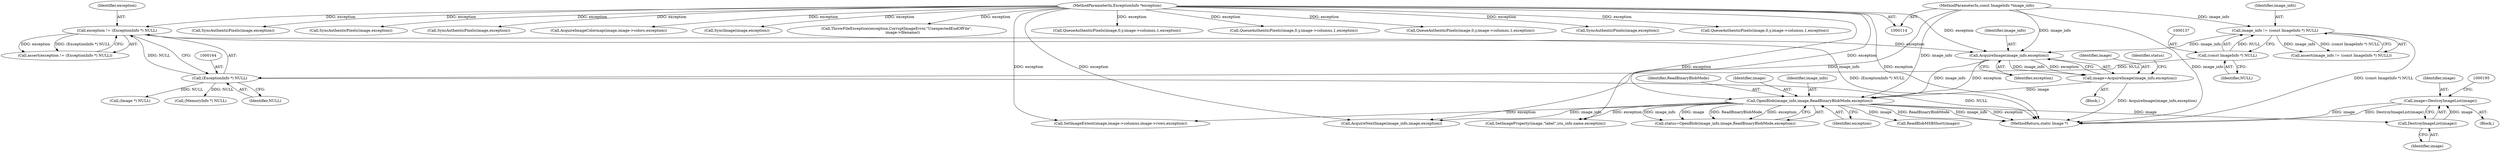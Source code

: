 digraph "0_ImageMagick_ce98a7acbcfca7f0a178f4b1e7b957e419e0cc99@pointer" {
"1000189" [label="(Call,image=DestroyImageList(image))"];
"1000191" [label="(Call,DestroyImageList(image))"];
"1000179" [label="(Call,OpenBlob(image_info,image,ReadBinaryBlobMode,exception))"];
"1000174" [label="(Call,AcquireImage(image_info,exception))"];
"1000134" [label="(Call,image_info != (const ImageInfo *) NULL)"];
"1000115" [label="(MethodParameterIn,const ImageInfo *image_info)"];
"1000136" [label="(Call,(const ImageInfo *) NULL)"];
"1000161" [label="(Call,exception != (ExceptionInfo *) NULL)"];
"1000116" [label="(MethodParameterIn,ExceptionInfo *exception)"];
"1000163" [label="(Call,(ExceptionInfo *) NULL)"];
"1000172" [label="(Call,image=AcquireImage(image_info,exception))"];
"1000161" [label="(Call,exception != (ExceptionInfo *) NULL)"];
"1001539" [label="(Call,SyncAuthenticPixels(image,exception))"];
"1000138" [label="(Identifier,NULL)"];
"1000191" [label="(Call,DestroyImageList(image))"];
"1000160" [label="(Call,assert(exception != (ExceptionInfo *) NULL))"];
"1000165" [label="(Identifier,NULL)"];
"1001929" [label="(Call,SyncAuthenticPixels(image,exception))"];
"1000183" [label="(Identifier,exception)"];
"1000180" [label="(Identifier,image_info)"];
"1000201" [label="(Call,ReadBlobMSBShort(image))"];
"1000163" [label="(Call,(ExceptionInfo *) NULL)"];
"1001716" [label="(Call,AcquireImageColormap(image,image->colors,exception))"];
"1000182" [label="(Identifier,ReadBinaryBlobMode)"];
"1000194" [label="(Call,(Image *) NULL)"];
"1001961" [label="(Call,SyncImage(image,exception))"];
"1000173" [label="(Identifier,image)"];
"1000177" [label="(Call,status=OpenBlob(image_info,image,ReadBinaryBlobMode,exception))"];
"1000176" [label="(Identifier,exception)"];
"1000532" [label="(Call,SetImageExtent(image,image->columns,image->rows,exception))"];
"1000136" [label="(Call,(const ImageInfo *) NULL)"];
"1000179" [label="(Call,OpenBlob(image_info,image,ReadBinaryBlobMode,exception))"];
"1001974" [label="(Call,ThrowFileException(exception,CorruptImageError,\"UnexpectedEndOfFile\",\n          image->filename))"];
"1000189" [label="(Call,image=DestroyImageList(image))"];
"1000181" [label="(Identifier,image)"];
"1002066" [label="(MethodReturn,static Image *)"];
"1000190" [label="(Identifier,image)"];
"1000188" [label="(Block,)"];
"1000192" [label="(Identifier,image)"];
"1002016" [label="(Call,AcquireNextImage(image_info,image,exception))"];
"1000162" [label="(Identifier,exception)"];
"1001764" [label="(Call,QueueAuthenticPixels(image,0,y,image->columns,1,exception))"];
"1001422" [label="(Call,QueueAuthenticPixels(image,0,y,image->columns,1,exception))"];
"1000386" [label="(Call,SetImageProperty(image,\"label\",iris_info.name,exception))"];
"1000117" [label="(Block,)"];
"1000178" [label="(Identifier,status)"];
"1001603" [label="(Call,QueueAuthenticPixels(image,0,y,image->columns,1,exception))"];
"1000134" [label="(Call,image_info != (const ImageInfo *) NULL)"];
"1000115" [label="(MethodParameterIn,const ImageInfo *image_info)"];
"1000135" [label="(Identifier,image_info)"];
"1000116" [label="(MethodParameterIn,ExceptionInfo *exception)"];
"1001682" [label="(Call,SyncAuthenticPixels(image,exception))"];
"1000133" [label="(Call,assert(image_info != (const ImageInfo *) NULL))"];
"1000605" [label="(Call,(MemoryInfo *) NULL)"];
"1000175" [label="(Identifier,image_info)"];
"1000172" [label="(Call,image=AcquireImage(image_info,exception))"];
"1001885" [label="(Call,QueueAuthenticPixels(image,0,y,image->columns,1,exception))"];
"1001821" [label="(Call,SyncAuthenticPixels(image,exception))"];
"1000174" [label="(Call,AcquireImage(image_info,exception))"];
"1000189" -> "1000188"  [label="AST: "];
"1000189" -> "1000191"  [label="CFG: "];
"1000190" -> "1000189"  [label="AST: "];
"1000191" -> "1000189"  [label="AST: "];
"1000195" -> "1000189"  [label="CFG: "];
"1000189" -> "1002066"  [label="DDG: image"];
"1000189" -> "1002066"  [label="DDG: DestroyImageList(image)"];
"1000191" -> "1000189"  [label="DDG: image"];
"1000191" -> "1000192"  [label="CFG: "];
"1000192" -> "1000191"  [label="AST: "];
"1000179" -> "1000191"  [label="DDG: image"];
"1000179" -> "1000177"  [label="AST: "];
"1000179" -> "1000183"  [label="CFG: "];
"1000180" -> "1000179"  [label="AST: "];
"1000181" -> "1000179"  [label="AST: "];
"1000182" -> "1000179"  [label="AST: "];
"1000183" -> "1000179"  [label="AST: "];
"1000177" -> "1000179"  [label="CFG: "];
"1000179" -> "1002066"  [label="DDG: ReadBinaryBlobMode"];
"1000179" -> "1002066"  [label="DDG: image_info"];
"1000179" -> "1002066"  [label="DDG: exception"];
"1000179" -> "1000177"  [label="DDG: image_info"];
"1000179" -> "1000177"  [label="DDG: image"];
"1000179" -> "1000177"  [label="DDG: ReadBinaryBlobMode"];
"1000179" -> "1000177"  [label="DDG: exception"];
"1000174" -> "1000179"  [label="DDG: image_info"];
"1000174" -> "1000179"  [label="DDG: exception"];
"1000115" -> "1000179"  [label="DDG: image_info"];
"1000172" -> "1000179"  [label="DDG: image"];
"1000116" -> "1000179"  [label="DDG: exception"];
"1000179" -> "1000201"  [label="DDG: image"];
"1000179" -> "1000386"  [label="DDG: exception"];
"1000179" -> "1000532"  [label="DDG: exception"];
"1000179" -> "1002016"  [label="DDG: image_info"];
"1000174" -> "1000172"  [label="AST: "];
"1000174" -> "1000176"  [label="CFG: "];
"1000175" -> "1000174"  [label="AST: "];
"1000176" -> "1000174"  [label="AST: "];
"1000172" -> "1000174"  [label="CFG: "];
"1000174" -> "1000172"  [label="DDG: image_info"];
"1000174" -> "1000172"  [label="DDG: exception"];
"1000134" -> "1000174"  [label="DDG: image_info"];
"1000115" -> "1000174"  [label="DDG: image_info"];
"1000161" -> "1000174"  [label="DDG: exception"];
"1000116" -> "1000174"  [label="DDG: exception"];
"1000134" -> "1000133"  [label="AST: "];
"1000134" -> "1000136"  [label="CFG: "];
"1000135" -> "1000134"  [label="AST: "];
"1000136" -> "1000134"  [label="AST: "];
"1000133" -> "1000134"  [label="CFG: "];
"1000134" -> "1002066"  [label="DDG: (const ImageInfo *) NULL"];
"1000134" -> "1000133"  [label="DDG: image_info"];
"1000134" -> "1000133"  [label="DDG: (const ImageInfo *) NULL"];
"1000115" -> "1000134"  [label="DDG: image_info"];
"1000136" -> "1000134"  [label="DDG: NULL"];
"1000115" -> "1000114"  [label="AST: "];
"1000115" -> "1002066"  [label="DDG: image_info"];
"1000115" -> "1002016"  [label="DDG: image_info"];
"1000136" -> "1000138"  [label="CFG: "];
"1000137" -> "1000136"  [label="AST: "];
"1000138" -> "1000136"  [label="AST: "];
"1000136" -> "1000163"  [label="DDG: NULL"];
"1000161" -> "1000160"  [label="AST: "];
"1000161" -> "1000163"  [label="CFG: "];
"1000162" -> "1000161"  [label="AST: "];
"1000163" -> "1000161"  [label="AST: "];
"1000160" -> "1000161"  [label="CFG: "];
"1000161" -> "1002066"  [label="DDG: (ExceptionInfo *) NULL"];
"1000161" -> "1000160"  [label="DDG: exception"];
"1000161" -> "1000160"  [label="DDG: (ExceptionInfo *) NULL"];
"1000116" -> "1000161"  [label="DDG: exception"];
"1000163" -> "1000161"  [label="DDG: NULL"];
"1000116" -> "1000114"  [label="AST: "];
"1000116" -> "1002066"  [label="DDG: exception"];
"1000116" -> "1000386"  [label="DDG: exception"];
"1000116" -> "1000532"  [label="DDG: exception"];
"1000116" -> "1001422"  [label="DDG: exception"];
"1000116" -> "1001539"  [label="DDG: exception"];
"1000116" -> "1001603"  [label="DDG: exception"];
"1000116" -> "1001682"  [label="DDG: exception"];
"1000116" -> "1001716"  [label="DDG: exception"];
"1000116" -> "1001764"  [label="DDG: exception"];
"1000116" -> "1001821"  [label="DDG: exception"];
"1000116" -> "1001885"  [label="DDG: exception"];
"1000116" -> "1001929"  [label="DDG: exception"];
"1000116" -> "1001961"  [label="DDG: exception"];
"1000116" -> "1001974"  [label="DDG: exception"];
"1000116" -> "1002016"  [label="DDG: exception"];
"1000163" -> "1000165"  [label="CFG: "];
"1000164" -> "1000163"  [label="AST: "];
"1000165" -> "1000163"  [label="AST: "];
"1000163" -> "1002066"  [label="DDG: NULL"];
"1000163" -> "1000194"  [label="DDG: NULL"];
"1000163" -> "1000605"  [label="DDG: NULL"];
"1000172" -> "1000117"  [label="AST: "];
"1000173" -> "1000172"  [label="AST: "];
"1000178" -> "1000172"  [label="CFG: "];
"1000172" -> "1002066"  [label="DDG: AcquireImage(image_info,exception)"];
}
